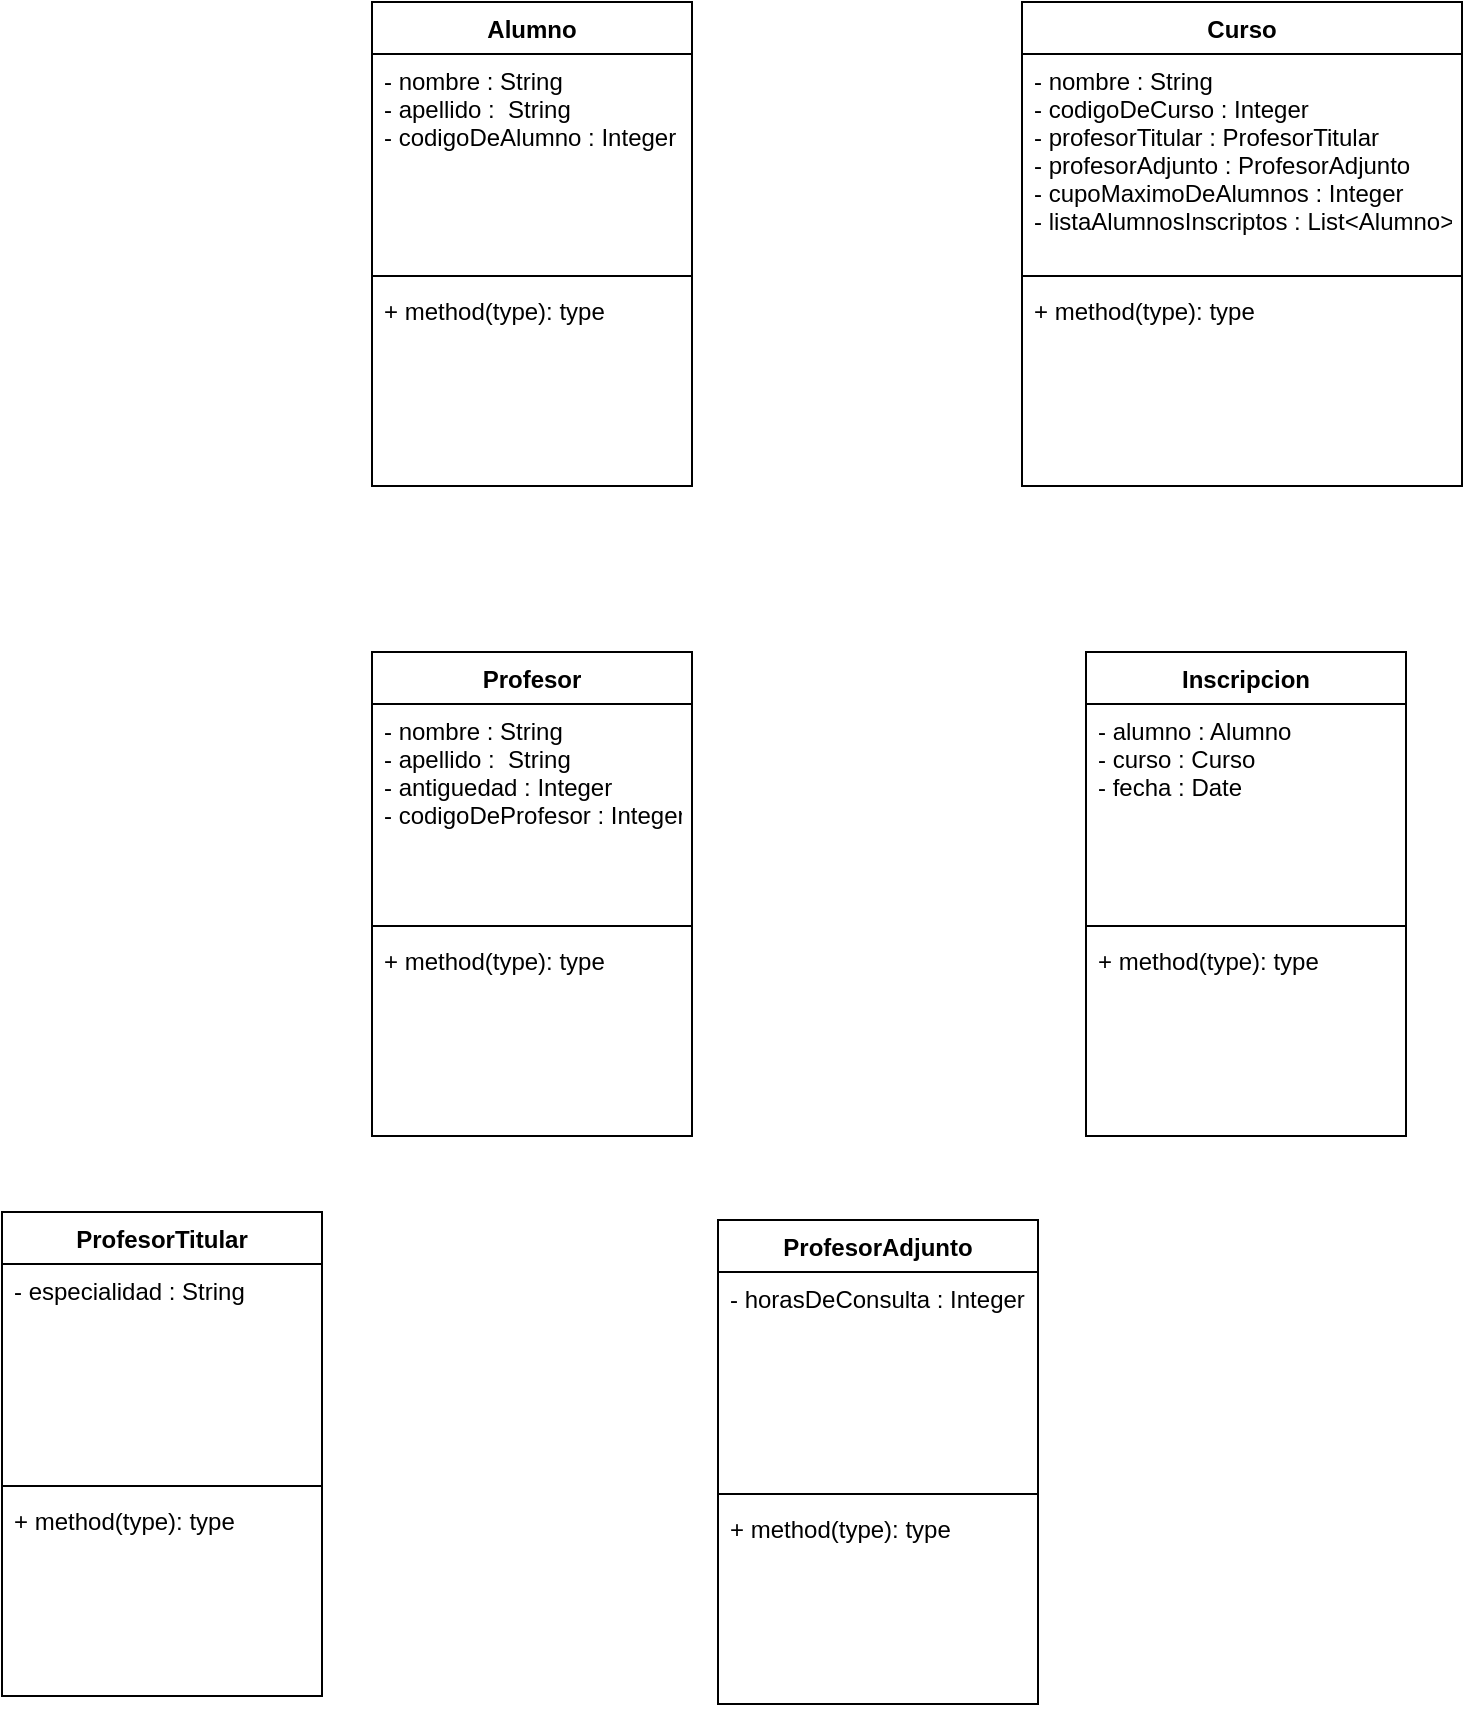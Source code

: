 <mxfile version="13.0.1" type="device"><diagram id="C5RBs43oDa-KdzZeNtuy" name="Page-1"><mxGraphModel dx="1191" dy="1254" grid="0" gridSize="10" guides="1" tooltips="1" connect="1" arrows="1" fold="1" page="0" pageScale="1" pageWidth="827" pageHeight="1169" math="0" shadow="0"><root><mxCell id="WIyWlLk6GJQsqaUBKTNV-0"/><mxCell id="WIyWlLk6GJQsqaUBKTNV-1" parent="WIyWlLk6GJQsqaUBKTNV-0"/><mxCell id="DX6JiUTQ1seGq4nPu7Er-0" value="Alumno" style="swimlane;fontStyle=1;align=center;verticalAlign=top;childLayout=stackLayout;horizontal=1;startSize=26;horizontalStack=0;resizeParent=1;resizeParentMax=0;resizeLast=0;collapsible=1;marginBottom=0;" vertex="1" parent="WIyWlLk6GJQsqaUBKTNV-1"><mxGeometry x="-66" y="-620" width="160" height="242" as="geometry"/></mxCell><mxCell id="DX6JiUTQ1seGq4nPu7Er-1" value="- nombre : String&#10;- apellido :  String&#10;- codigoDeAlumno : Integer" style="text;strokeColor=none;fillColor=none;align=left;verticalAlign=top;spacingLeft=4;spacingRight=4;overflow=hidden;rotatable=0;points=[[0,0.5],[1,0.5]];portConstraint=eastwest;" vertex="1" parent="DX6JiUTQ1seGq4nPu7Er-0"><mxGeometry y="26" width="160" height="107" as="geometry"/></mxCell><mxCell id="DX6JiUTQ1seGq4nPu7Er-2" value="" style="line;strokeWidth=1;fillColor=none;align=left;verticalAlign=middle;spacingTop=-1;spacingLeft=3;spacingRight=3;rotatable=0;labelPosition=right;points=[];portConstraint=eastwest;" vertex="1" parent="DX6JiUTQ1seGq4nPu7Er-0"><mxGeometry y="133" width="160" height="8" as="geometry"/></mxCell><mxCell id="DX6JiUTQ1seGq4nPu7Er-3" value="+ method(type): type" style="text;strokeColor=none;fillColor=none;align=left;verticalAlign=top;spacingLeft=4;spacingRight=4;overflow=hidden;rotatable=0;points=[[0,0.5],[1,0.5]];portConstraint=eastwest;" vertex="1" parent="DX6JiUTQ1seGq4nPu7Er-0"><mxGeometry y="141" width="160" height="101" as="geometry"/></mxCell><mxCell id="DX6JiUTQ1seGq4nPu7Er-4" value="Curso" style="swimlane;fontStyle=1;align=center;verticalAlign=top;childLayout=stackLayout;horizontal=1;startSize=26;horizontalStack=0;resizeParent=1;resizeParentMax=0;resizeLast=0;collapsible=1;marginBottom=0;" vertex="1" parent="WIyWlLk6GJQsqaUBKTNV-1"><mxGeometry x="259" y="-620" width="220" height="242" as="geometry"/></mxCell><mxCell id="DX6JiUTQ1seGq4nPu7Er-5" value="- nombre : String&#10;- codigoDeCurso : Integer&#10;- profesorTitular : ProfesorTitular&#10;- profesorAdjunto : ProfesorAdjunto&#10;- cupoMaximoDeAlumnos : Integer&#10;- listaAlumnosInscriptos : List&lt;Alumno&gt; " style="text;strokeColor=none;fillColor=none;align=left;verticalAlign=top;spacingLeft=4;spacingRight=4;overflow=hidden;rotatable=0;points=[[0,0.5],[1,0.5]];portConstraint=eastwest;" vertex="1" parent="DX6JiUTQ1seGq4nPu7Er-4"><mxGeometry y="26" width="220" height="107" as="geometry"/></mxCell><mxCell id="DX6JiUTQ1seGq4nPu7Er-6" value="" style="line;strokeWidth=1;fillColor=none;align=left;verticalAlign=middle;spacingTop=-1;spacingLeft=3;spacingRight=3;rotatable=0;labelPosition=right;points=[];portConstraint=eastwest;" vertex="1" parent="DX6JiUTQ1seGq4nPu7Er-4"><mxGeometry y="133" width="220" height="8" as="geometry"/></mxCell><mxCell id="DX6JiUTQ1seGq4nPu7Er-7" value="+ method(type): type" style="text;strokeColor=none;fillColor=none;align=left;verticalAlign=top;spacingLeft=4;spacingRight=4;overflow=hidden;rotatable=0;points=[[0,0.5],[1,0.5]];portConstraint=eastwest;" vertex="1" parent="DX6JiUTQ1seGq4nPu7Er-4"><mxGeometry y="141" width="220" height="101" as="geometry"/></mxCell><mxCell id="DX6JiUTQ1seGq4nPu7Er-8" value="Profesor" style="swimlane;fontStyle=1;align=center;verticalAlign=top;childLayout=stackLayout;horizontal=1;startSize=26;horizontalStack=0;resizeParent=1;resizeParentMax=0;resizeLast=0;collapsible=1;marginBottom=0;" vertex="1" parent="WIyWlLk6GJQsqaUBKTNV-1"><mxGeometry x="-66" y="-295" width="160" height="242" as="geometry"/></mxCell><mxCell id="DX6JiUTQ1seGq4nPu7Er-9" value="- nombre : String&#10;- apellido :  String&#10;- antiguedad : Integer&#10;- codigoDeProfesor : Integer" style="text;strokeColor=none;fillColor=none;align=left;verticalAlign=top;spacingLeft=4;spacingRight=4;overflow=hidden;rotatable=0;points=[[0,0.5],[1,0.5]];portConstraint=eastwest;" vertex="1" parent="DX6JiUTQ1seGq4nPu7Er-8"><mxGeometry y="26" width="160" height="107" as="geometry"/></mxCell><mxCell id="DX6JiUTQ1seGq4nPu7Er-10" value="" style="line;strokeWidth=1;fillColor=none;align=left;verticalAlign=middle;spacingTop=-1;spacingLeft=3;spacingRight=3;rotatable=0;labelPosition=right;points=[];portConstraint=eastwest;" vertex="1" parent="DX6JiUTQ1seGq4nPu7Er-8"><mxGeometry y="133" width="160" height="8" as="geometry"/></mxCell><mxCell id="DX6JiUTQ1seGq4nPu7Er-11" value="+ method(type): type" style="text;strokeColor=none;fillColor=none;align=left;verticalAlign=top;spacingLeft=4;spacingRight=4;overflow=hidden;rotatable=0;points=[[0,0.5],[1,0.5]];portConstraint=eastwest;" vertex="1" parent="DX6JiUTQ1seGq4nPu7Er-8"><mxGeometry y="141" width="160" height="101" as="geometry"/></mxCell><mxCell id="DX6JiUTQ1seGq4nPu7Er-12" value="ProfesorTitular" style="swimlane;fontStyle=1;align=center;verticalAlign=top;childLayout=stackLayout;horizontal=1;startSize=26;horizontalStack=0;resizeParent=1;resizeParentMax=0;resizeLast=0;collapsible=1;marginBottom=0;" vertex="1" parent="WIyWlLk6GJQsqaUBKTNV-1"><mxGeometry x="-251" y="-15" width="160" height="242" as="geometry"/></mxCell><mxCell id="DX6JiUTQ1seGq4nPu7Er-13" value="- especialidad : String" style="text;strokeColor=none;fillColor=none;align=left;verticalAlign=top;spacingLeft=4;spacingRight=4;overflow=hidden;rotatable=0;points=[[0,0.5],[1,0.5]];portConstraint=eastwest;" vertex="1" parent="DX6JiUTQ1seGq4nPu7Er-12"><mxGeometry y="26" width="160" height="107" as="geometry"/></mxCell><mxCell id="DX6JiUTQ1seGq4nPu7Er-14" value="" style="line;strokeWidth=1;fillColor=none;align=left;verticalAlign=middle;spacingTop=-1;spacingLeft=3;spacingRight=3;rotatable=0;labelPosition=right;points=[];portConstraint=eastwest;" vertex="1" parent="DX6JiUTQ1seGq4nPu7Er-12"><mxGeometry y="133" width="160" height="8" as="geometry"/></mxCell><mxCell id="DX6JiUTQ1seGq4nPu7Er-15" value="+ method(type): type" style="text;strokeColor=none;fillColor=none;align=left;verticalAlign=top;spacingLeft=4;spacingRight=4;overflow=hidden;rotatable=0;points=[[0,0.5],[1,0.5]];portConstraint=eastwest;" vertex="1" parent="DX6JiUTQ1seGq4nPu7Er-12"><mxGeometry y="141" width="160" height="101" as="geometry"/></mxCell><mxCell id="DX6JiUTQ1seGq4nPu7Er-16" value="ProfesorAdjunto" style="swimlane;fontStyle=1;align=center;verticalAlign=top;childLayout=stackLayout;horizontal=1;startSize=26;horizontalStack=0;resizeParent=1;resizeParentMax=0;resizeLast=0;collapsible=1;marginBottom=0;" vertex="1" parent="WIyWlLk6GJQsqaUBKTNV-1"><mxGeometry x="107" y="-11" width="160" height="242" as="geometry"/></mxCell><mxCell id="DX6JiUTQ1seGq4nPu7Er-17" value="- horasDeConsulta : Integer" style="text;strokeColor=none;fillColor=none;align=left;verticalAlign=top;spacingLeft=4;spacingRight=4;overflow=hidden;rotatable=0;points=[[0,0.5],[1,0.5]];portConstraint=eastwest;" vertex="1" parent="DX6JiUTQ1seGq4nPu7Er-16"><mxGeometry y="26" width="160" height="107" as="geometry"/></mxCell><mxCell id="DX6JiUTQ1seGq4nPu7Er-18" value="" style="line;strokeWidth=1;fillColor=none;align=left;verticalAlign=middle;spacingTop=-1;spacingLeft=3;spacingRight=3;rotatable=0;labelPosition=right;points=[];portConstraint=eastwest;" vertex="1" parent="DX6JiUTQ1seGq4nPu7Er-16"><mxGeometry y="133" width="160" height="8" as="geometry"/></mxCell><mxCell id="DX6JiUTQ1seGq4nPu7Er-19" value="+ method(type): type" style="text;strokeColor=none;fillColor=none;align=left;verticalAlign=top;spacingLeft=4;spacingRight=4;overflow=hidden;rotatable=0;points=[[0,0.5],[1,0.5]];portConstraint=eastwest;" vertex="1" parent="DX6JiUTQ1seGq4nPu7Er-16"><mxGeometry y="141" width="160" height="101" as="geometry"/></mxCell><mxCell id="DX6JiUTQ1seGq4nPu7Er-20" value="Inscripcion" style="swimlane;fontStyle=1;align=center;verticalAlign=top;childLayout=stackLayout;horizontal=1;startSize=26;horizontalStack=0;resizeParent=1;resizeParentMax=0;resizeLast=0;collapsible=1;marginBottom=0;" vertex="1" parent="WIyWlLk6GJQsqaUBKTNV-1"><mxGeometry x="291" y="-295" width="160" height="242" as="geometry"/></mxCell><mxCell id="DX6JiUTQ1seGq4nPu7Er-21" value="- alumno : Alumno&#10;- curso : Curso&#10;- fecha : Date" style="text;strokeColor=none;fillColor=none;align=left;verticalAlign=top;spacingLeft=4;spacingRight=4;overflow=hidden;rotatable=0;points=[[0,0.5],[1,0.5]];portConstraint=eastwest;" vertex="1" parent="DX6JiUTQ1seGq4nPu7Er-20"><mxGeometry y="26" width="160" height="107" as="geometry"/></mxCell><mxCell id="DX6JiUTQ1seGq4nPu7Er-22" value="" style="line;strokeWidth=1;fillColor=none;align=left;verticalAlign=middle;spacingTop=-1;spacingLeft=3;spacingRight=3;rotatable=0;labelPosition=right;points=[];portConstraint=eastwest;" vertex="1" parent="DX6JiUTQ1seGq4nPu7Er-20"><mxGeometry y="133" width="160" height="8" as="geometry"/></mxCell><mxCell id="DX6JiUTQ1seGq4nPu7Er-23" value="+ method(type): type" style="text;strokeColor=none;fillColor=none;align=left;verticalAlign=top;spacingLeft=4;spacingRight=4;overflow=hidden;rotatable=0;points=[[0,0.5],[1,0.5]];portConstraint=eastwest;" vertex="1" parent="DX6JiUTQ1seGq4nPu7Er-20"><mxGeometry y="141" width="160" height="101" as="geometry"/></mxCell></root></mxGraphModel></diagram></mxfile>